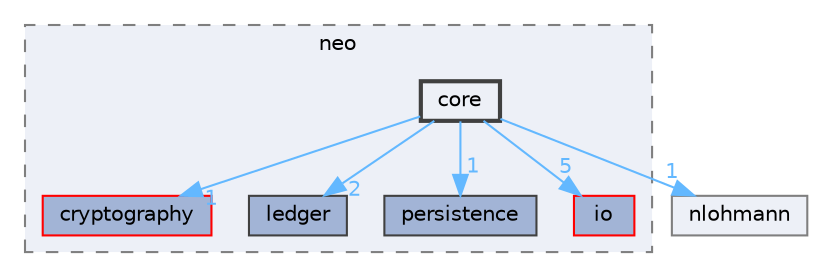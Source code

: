 digraph "include/neo/core"
{
 // LATEX_PDF_SIZE
  bgcolor="transparent";
  edge [fontname=Helvetica,fontsize=10,labelfontname=Helvetica,labelfontsize=10];
  node [fontname=Helvetica,fontsize=10,shape=box,height=0.2,width=0.4];
  compound=true
  subgraph clusterdir_8edea8149d7e00842ba8fdc4f4695c6b {
    graph [ bgcolor="#edf0f7", pencolor="grey50", label="neo", fontname=Helvetica,fontsize=10 style="filled,dashed", URL="dir_8edea8149d7e00842ba8fdc4f4695c6b.html",tooltip=""]
  dir_13a601a931e8adce0785ba6498e440f3 [label="cryptography", fillcolor="#a2b4d6", color="red", style="filled", URL="dir_13a601a931e8adce0785ba6498e440f3.html",tooltip=""];
  dir_265785174721d141513467cd49f63251 [label="ledger", fillcolor="#a2b4d6", color="grey25", style="filled", URL="dir_265785174721d141513467cd49f63251.html",tooltip=""];
  dir_37d8e5daf0ea5fe7c879fdd1c39eb55f [label="persistence", fillcolor="#a2b4d6", color="grey25", style="filled", URL="dir_37d8e5daf0ea5fe7c879fdd1c39eb55f.html",tooltip=""];
  dir_a46a28fba43bd7a324367dd633ce3fbb [label="io", fillcolor="#a2b4d6", color="red", style="filled", URL="dir_a46a28fba43bd7a324367dd633ce3fbb.html",tooltip=""];
  dir_7512adf86799035ca2a27394cfceeffe [label="core", fillcolor="#edf0f7", color="grey25", style="filled,bold", URL="dir_7512adf86799035ca2a27394cfceeffe.html",tooltip=""];
  }
  dir_fa316d1ecd71465cbeab17f4208e6946 [label="nlohmann", fillcolor="#edf0f7", color="grey50", style="filled", URL="dir_fa316d1ecd71465cbeab17f4208e6946.html",tooltip=""];
  dir_7512adf86799035ca2a27394cfceeffe->dir_13a601a931e8adce0785ba6498e440f3 [headlabel="1", labeldistance=1.5 headhref="dir_000010_000012.html" href="dir_000010_000012.html" color="steelblue1" fontcolor="steelblue1"];
  dir_7512adf86799035ca2a27394cfceeffe->dir_265785174721d141513467cd49f63251 [headlabel="2", labeldistance=1.5 headhref="dir_000010_000024.html" href="dir_000010_000024.html" color="steelblue1" fontcolor="steelblue1"];
  dir_7512adf86799035ca2a27394cfceeffe->dir_37d8e5daf0ea5fe7c879fdd1c39eb55f [headlabel="1", labeldistance=1.5 headhref="dir_000010_000049.html" href="dir_000010_000049.html" color="steelblue1" fontcolor="steelblue1"];
  dir_7512adf86799035ca2a27394cfceeffe->dir_a46a28fba43bd7a324367dd633ce3fbb [headlabel="5", labeldistance=1.5 headhref="dir_000010_000020.html" href="dir_000010_000020.html" color="steelblue1" fontcolor="steelblue1"];
  dir_7512adf86799035ca2a27394cfceeffe->dir_fa316d1ecd71465cbeab17f4208e6946 [headlabel="1", labeldistance=1.5 headhref="dir_000010_000041.html" href="dir_000010_000041.html" color="steelblue1" fontcolor="steelblue1"];
}

